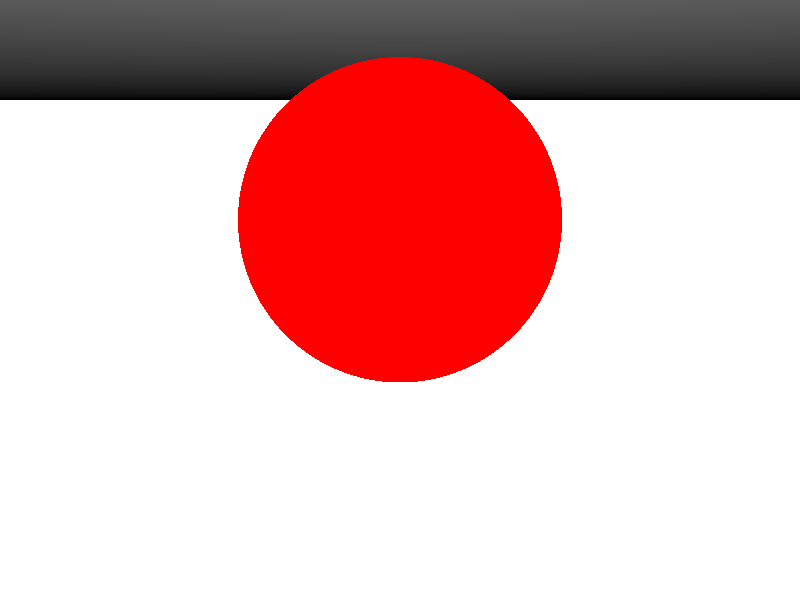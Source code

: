 #include "colors.inc"
#include "stones.inc"
#include "metals.inc"

global_settings { max_trace_level 7 }

camera 
{
  location  < 0, 70, -210 >
  direction < 0,0,1.4>
  up        < 0.0, 1.0, 0.0>
  right     < 1.333, 0.0, 0.0>
  look_at   < 0, 20, 0>
}

light_source 
{
	<0,400,-200>
	color White*1.0
	area_light 80*x, 80*z, 9, 9
	adaptive 1
	spotlight
	radius 15
	falloff 20
	point_at <0,0,80>
	rotate y*30
}

plane 
{ 
	y, 0
	pigment { White }
	finish { ambient 0 diffuse 1 brilliance 0.6 reflection 0.2 }
	rotate 20*y
	hollow
}

sky_sphere 
{
  pigment 
  {
    gradient y
    color_map 
    {
      [ 0 color Black ] [ 1 color White ]
    }
  }
}

#declare ball1 =
sphere
{
	<0,0,0> 1
	translate <0,1,0>	
	texture
	{
		pigment
		{
			color Red     
		}
		finish
		{         
			phong 0.5       
			reflection 0.4
			ambient 0.0
			diffuse 1.0
		}
	}	               
	scale 40
}


object 
{ 
	ball1
 	translate <0,0,0>
}


